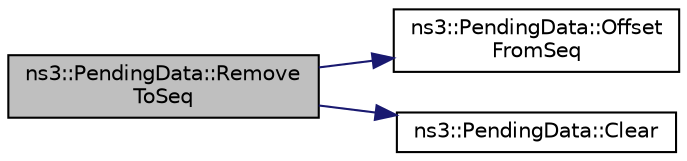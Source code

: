 digraph "ns3::PendingData::RemoveToSeq"
{
  edge [fontname="Helvetica",fontsize="10",labelfontname="Helvetica",labelfontsize="10"];
  node [fontname="Helvetica",fontsize="10",shape=record];
  rankdir="LR";
  Node1 [label="ns3::PendingData::Remove\lToSeq",height=0.2,width=0.4,color="black", fillcolor="grey75", style="filled", fontcolor="black"];
  Node1 -> Node2 [color="midnightblue",fontsize="10",style="solid"];
  Node2 [label="ns3::PendingData::Offset\lFromSeq",height=0.2,width=0.4,color="black", fillcolor="white", style="filled",URL="$dd/d9e/classns3_1_1PendingData.html#ac537be2c08b079744b3b74cd70a5a66c"];
  Node1 -> Node3 [color="midnightblue",fontsize="10",style="solid"];
  Node3 [label="ns3::PendingData::Clear",height=0.2,width=0.4,color="black", fillcolor="white", style="filled",URL="$dd/d9e/classns3_1_1PendingData.html#a5172e78fb88b0a2a93e320c19411aab8",tooltip="Remove all associated data. "];
}
